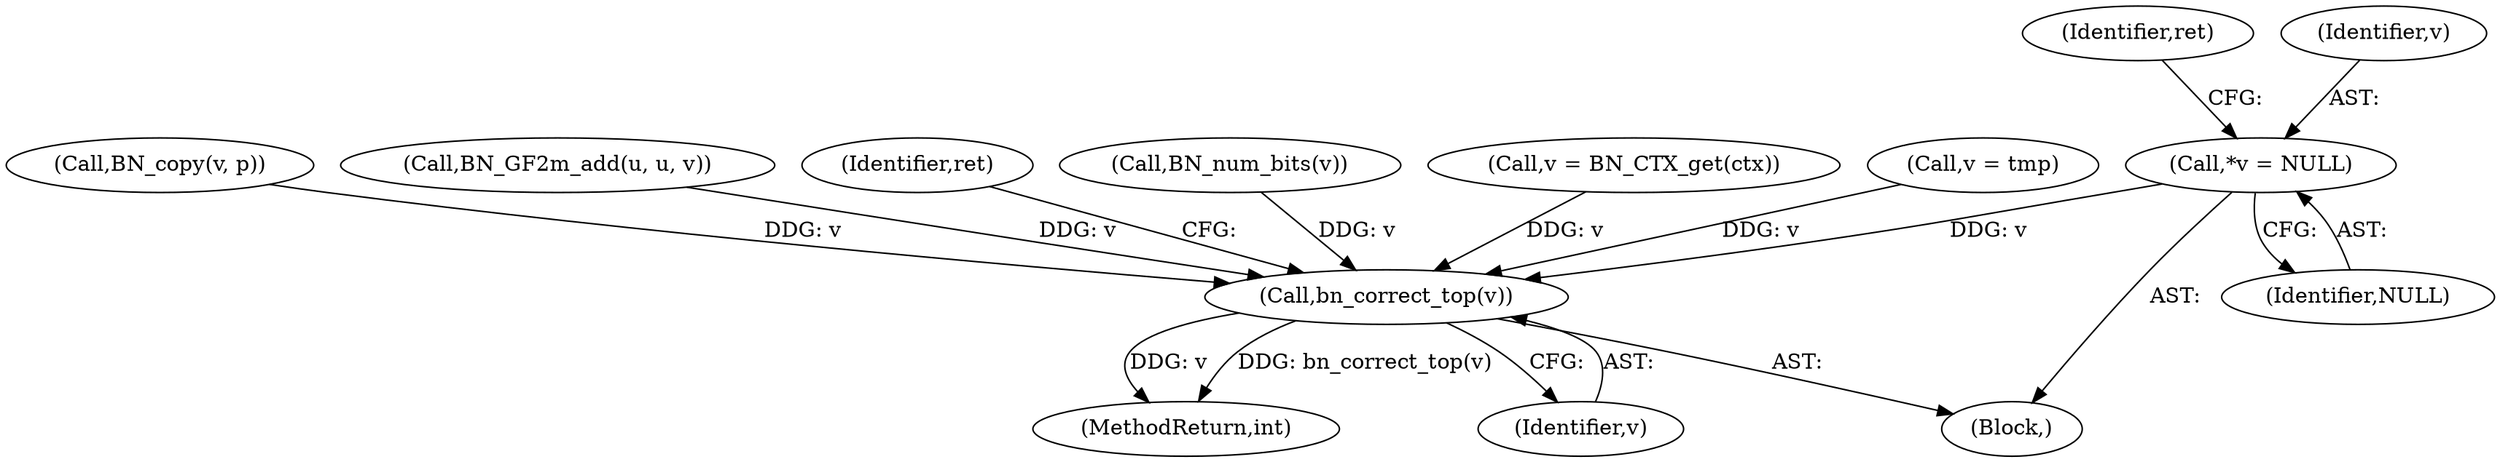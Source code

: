 digraph "0_openssl_4924b37ee01f71ae19c94a8934b80eeb2f677932@pointer" {
"1000120" [label="(Call,*v = NULL)"];
"1000659" [label="(Call,bn_correct_top(v))"];
"1000664" [label="(MethodReturn,int)"];
"1000179" [label="(Call,BN_copy(v, p))"];
"1000660" [label="(Identifier,v)"];
"1000126" [label="(Identifier,ret)"];
"1000109" [label="(Block,)"];
"1000632" [label="(Call,BN_GF2m_add(u, u, v))"];
"1000663" [label="(Identifier,ret)"];
"1000120" [label="(Call,*v = NULL)"];
"1000659" [label="(Call,bn_correct_top(v))"];
"1000122" [label="(Identifier,NULL)"];
"1000199" [label="(Call,BN_num_bits(v))"];
"1000121" [label="(Identifier,v)"];
"1000160" [label="(Call,v = BN_CTX_get(ctx))"];
"1000477" [label="(Call,v = tmp)"];
"1000120" -> "1000109"  [label="AST: "];
"1000120" -> "1000122"  [label="CFG: "];
"1000121" -> "1000120"  [label="AST: "];
"1000122" -> "1000120"  [label="AST: "];
"1000126" -> "1000120"  [label="CFG: "];
"1000120" -> "1000659"  [label="DDG: v"];
"1000659" -> "1000109"  [label="AST: "];
"1000659" -> "1000660"  [label="CFG: "];
"1000660" -> "1000659"  [label="AST: "];
"1000663" -> "1000659"  [label="CFG: "];
"1000659" -> "1000664"  [label="DDG: v"];
"1000659" -> "1000664"  [label="DDG: bn_correct_top(v)"];
"1000199" -> "1000659"  [label="DDG: v"];
"1000632" -> "1000659"  [label="DDG: v"];
"1000477" -> "1000659"  [label="DDG: v"];
"1000160" -> "1000659"  [label="DDG: v"];
"1000179" -> "1000659"  [label="DDG: v"];
}
